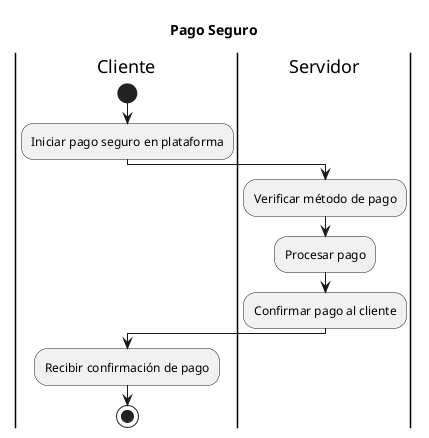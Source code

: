 @startuml

title "Pago Seguro"

|Cliente|
start
:Iniciar pago seguro en plataforma;
|Servidor|
:Verificar método de pago;
:Procesar pago;
:Confirmar pago al cliente;
|Cliente|
:Recibir confirmación de pago;
stop


@enduml
